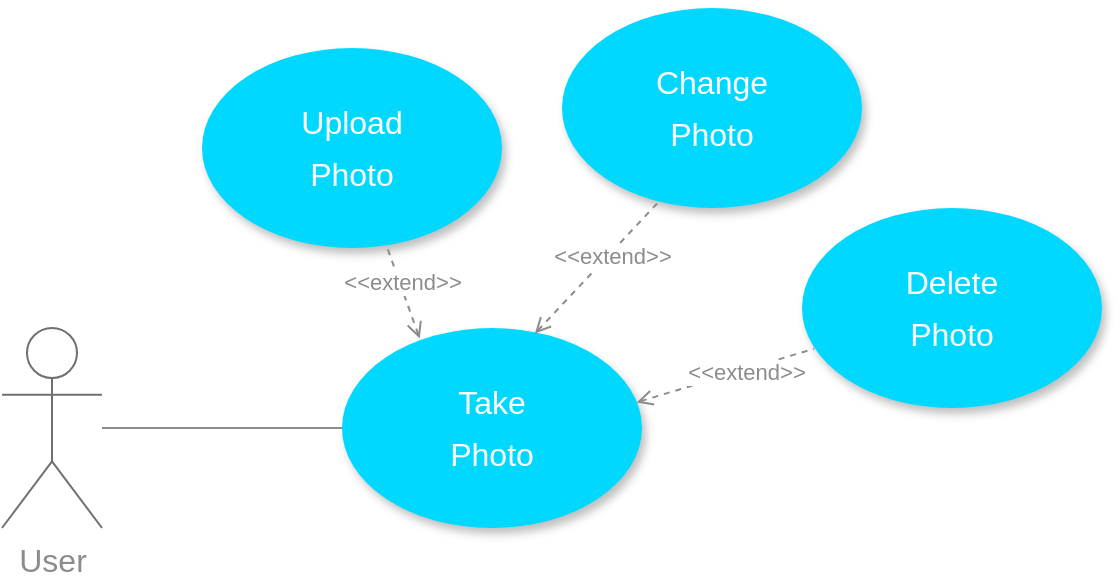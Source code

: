 <mxfile version="13.7.9" type="device"><diagram id="riTL6w-wAYXj_A_hi2_x" name="Seite-1"><mxGraphModel dx="1308" dy="937" grid="1" gridSize="10" guides="1" tooltips="1" connect="1" arrows="1" fold="1" page="1" pageScale="1" pageWidth="827" pageHeight="1169" math="0" shadow="0"><root><mxCell id="0"/><mxCell id="1" parent="0"/><mxCell id="eRsLW1IK69f_cbsPaDMU-1" value="&lt;font style=&quot;font-size: 16px&quot; color=&quot;#8c8c8c&quot;&gt;User&lt;/font&gt;" style="shape=umlActor;verticalLabelPosition=bottom;verticalAlign=top;html=1;outlineConnect=0;strokeColor=#707070;" vertex="1" parent="1"><mxGeometry x="139" y="430" width="50" height="100" as="geometry"/></mxCell><mxCell id="eRsLW1IK69f_cbsPaDMU-4" value="&lt;font style=&quot;font-size: 16px ; line-height: 160%&quot; color=&quot;#ffffff&quot;&gt;Take &lt;br&gt;Photo&lt;/font&gt;" style="ellipse;whiteSpace=wrap;html=1;fillColor=#00D8FF;strokeColor=none;shadow=1;" vertex="1" parent="1"><mxGeometry x="309" y="430" width="150" height="100" as="geometry"/></mxCell><mxCell id="eRsLW1IK69f_cbsPaDMU-6" value="&lt;span style=&quot;font-size: 16px ; line-height: 160%&quot;&gt;&lt;font color=&quot;#ffffff&quot;&gt;Change&lt;br&gt;Photo&lt;/font&gt;&lt;br&gt;&lt;/span&gt;" style="ellipse;whiteSpace=wrap;html=1;fillColor=#00D8FF;strokeColor=none;shadow=1;" vertex="1" parent="1"><mxGeometry x="419" y="270" width="150" height="100" as="geometry"/></mxCell><mxCell id="eRsLW1IK69f_cbsPaDMU-7" value="&lt;span style=&quot;font-size: 16px ; line-height: 160%&quot;&gt;&lt;font color=&quot;#ffffff&quot;&gt;Delete&lt;br&gt;Photo&lt;/font&gt;&lt;br&gt;&lt;/span&gt;" style="ellipse;whiteSpace=wrap;html=1;fillColor=#00D8FF;strokeColor=none;shadow=1;" vertex="1" parent="1"><mxGeometry x="539" y="370" width="150" height="100" as="geometry"/></mxCell><mxCell id="eRsLW1IK69f_cbsPaDMU-9" value="" style="endArrow=none;html=1;entryX=0;entryY=0.5;entryDx=0;entryDy=0;endFill=0;strokeColor=#8C8C8C;" edge="1" parent="1" source="eRsLW1IK69f_cbsPaDMU-1" target="eRsLW1IK69f_cbsPaDMU-4"><mxGeometry width="50" height="50" relative="1" as="geometry"><mxPoint x="189" y="480" as="sourcePoint"/><mxPoint x="239" y="430" as="targetPoint"/></mxGeometry></mxCell><mxCell id="eRsLW1IK69f_cbsPaDMU-13" value="" style="endArrow=none;html=1;dashed=1;startArrow=open;startFill=0;endFill=0;exitX=0.643;exitY=0.028;exitDx=0;exitDy=0;entryX=0.321;entryY=0.971;entryDx=0;entryDy=0;entryPerimeter=0;exitPerimeter=0;strokeColor=#8C8C8C;" edge="1" parent="1" source="eRsLW1IK69f_cbsPaDMU-4" target="eRsLW1IK69f_cbsPaDMU-6"><mxGeometry width="50" height="50" relative="1" as="geometry"><mxPoint x="379" y="430" as="sourcePoint"/><mxPoint x="396" y="380" as="targetPoint"/></mxGeometry></mxCell><mxCell id="eRsLW1IK69f_cbsPaDMU-14" value="&lt;font color=&quot;#8c8c8c&quot;&gt;&amp;lt;&amp;lt;extend&amp;gt;&amp;gt;&lt;/font&gt;" style="edgeLabel;html=1;align=center;verticalAlign=middle;resizable=0;points=[];" vertex="1" connectable="0" parent="eRsLW1IK69f_cbsPaDMU-13"><mxGeometry x="0.218" y="-1" relative="1" as="geometry"><mxPoint as="offset"/></mxGeometry></mxCell><mxCell id="eRsLW1IK69f_cbsPaDMU-15" value="" style="endArrow=none;html=1;dashed=1;startArrow=open;startFill=0;endFill=0;exitX=0.982;exitY=0.372;exitDx=0;exitDy=0;exitPerimeter=0;strokeColor=#8C8C8C;entryX=0.041;entryY=0.703;entryDx=0;entryDy=0;entryPerimeter=0;" edge="1" parent="1" source="eRsLW1IK69f_cbsPaDMU-4" target="eRsLW1IK69f_cbsPaDMU-7"><mxGeometry width="50" height="50" relative="1" as="geometry"><mxPoint x="394" y="440" as="sourcePoint"/><mxPoint x="545" y="436" as="targetPoint"/></mxGeometry></mxCell><mxCell id="eRsLW1IK69f_cbsPaDMU-16" value="&lt;font color=&quot;#8c8c8c&quot;&gt;&amp;lt;&amp;lt;extend&amp;gt;&amp;gt;&lt;/font&gt;" style="edgeLabel;html=1;align=center;verticalAlign=middle;resizable=0;points=[];" vertex="1" connectable="0" parent="eRsLW1IK69f_cbsPaDMU-15"><mxGeometry x="0.218" y="-1" relative="1" as="geometry"><mxPoint as="offset"/></mxGeometry></mxCell><mxCell id="eRsLW1IK69f_cbsPaDMU-17" value="&lt;span style=&quot;font-size: 16px ; line-height: 160%&quot;&gt;&lt;font color=&quot;#ffffff&quot;&gt;Upload&lt;br&gt;Photo&lt;/font&gt;&lt;br&gt;&lt;/span&gt;" style="ellipse;whiteSpace=wrap;html=1;fillColor=#00D8FF;strokeColor=none;shadow=1;" vertex="1" parent="1"><mxGeometry x="239" y="290" width="150" height="100" as="geometry"/></mxCell><mxCell id="eRsLW1IK69f_cbsPaDMU-18" value="" style="endArrow=none;html=1;dashed=1;startArrow=open;startFill=0;endFill=0;exitX=0.259;exitY=0.052;exitDx=0;exitDy=0;entryX=0.615;entryY=0.988;entryDx=0;entryDy=0;entryPerimeter=0;exitPerimeter=0;fillColor=#f5f5f5;strokeColor=#8C8C8C;" edge="1" parent="1" source="eRsLW1IK69f_cbsPaDMU-4" target="eRsLW1IK69f_cbsPaDMU-17"><mxGeometry width="50" height="50" relative="1" as="geometry"><mxPoint x="247.4" y="460.0" as="sourcePoint"/><mxPoint x="309.0" y="387.2" as="targetPoint"/></mxGeometry></mxCell><mxCell id="eRsLW1IK69f_cbsPaDMU-19" value="&lt;font color=&quot;#8c8c8c&quot;&gt;&amp;lt;&amp;lt;extend&amp;gt;&amp;gt;&lt;/font&gt;" style="edgeLabel;html=1;align=center;verticalAlign=middle;resizable=0;points=[];" vertex="1" connectable="0" parent="eRsLW1IK69f_cbsPaDMU-18"><mxGeometry x="0.218" y="-1" relative="1" as="geometry"><mxPoint as="offset"/></mxGeometry></mxCell></root></mxGraphModel></diagram></mxfile>